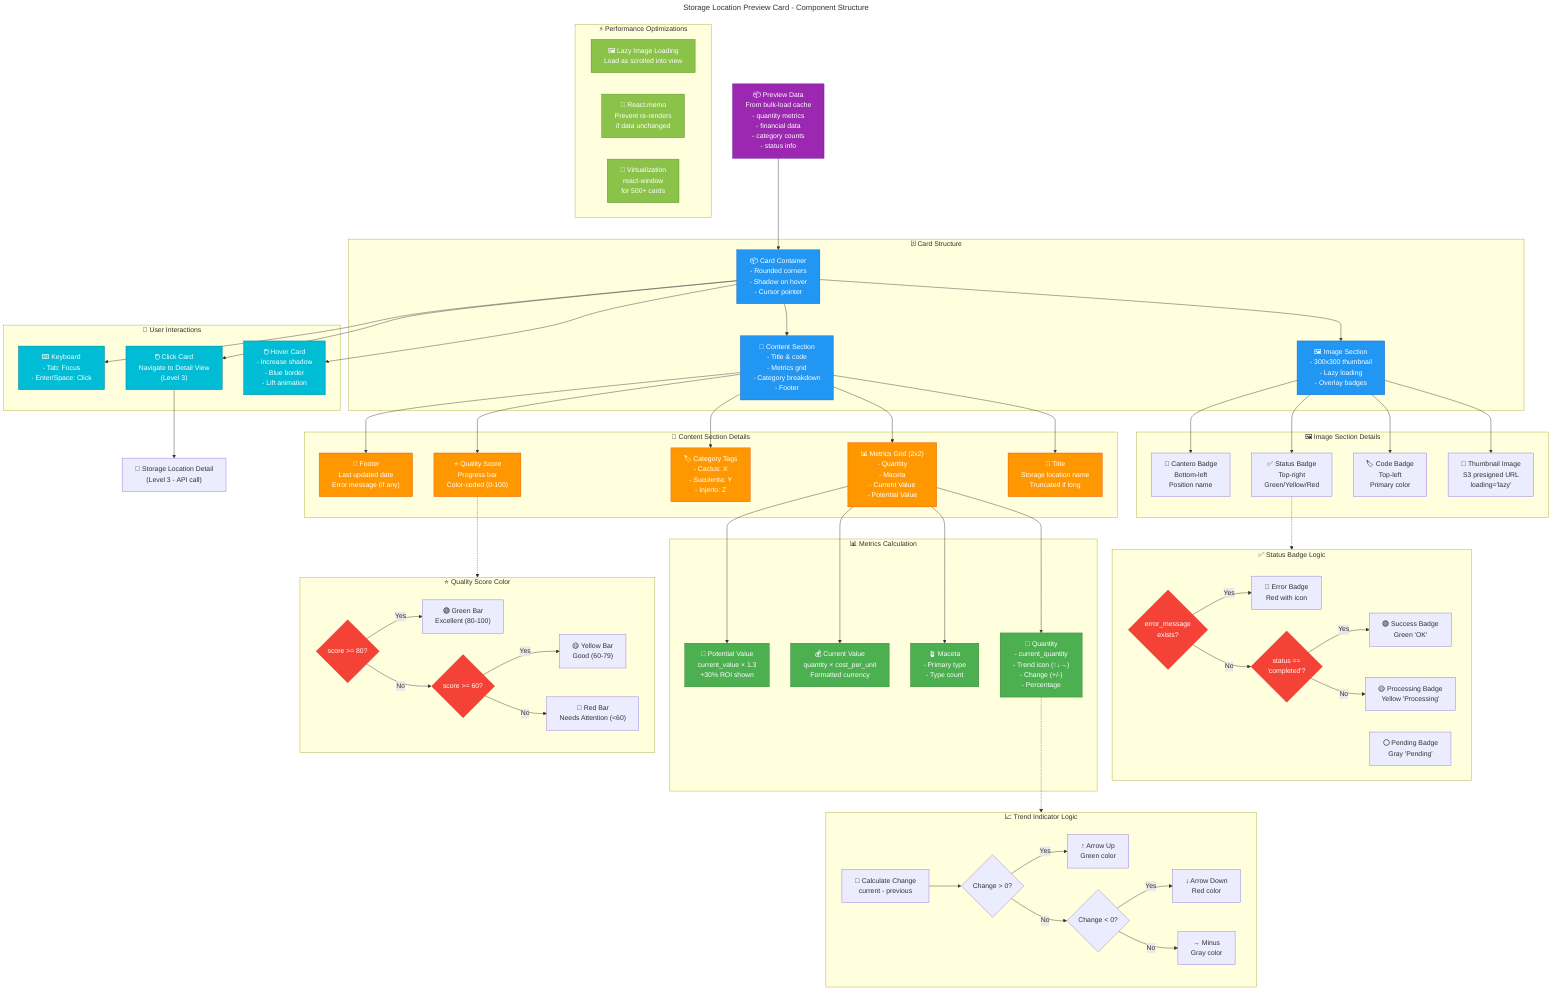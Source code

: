 ---
title: Storage Location Preview Card - Component Structure
---
graph TB
    %% Data Input
    PreviewData["📦 Preview Data<br/>From bulk-load cache<br/>- quantity metrics<br/>- financial data<br/>- category counts<br/>- status info"]

    %% Card Rendering
    subgraph CardStructure["🃏 Card Structure"]
        CardContainer["📦 Card Container<br/>- Rounded corners<br/>- Shadow on hover<br/>- Cursor pointer"]

        ImageSection["🖼️ Image Section<br/>- 300x300 thumbnail<br/>- Lazy loading<br/>- Overlay badges"]

        ContentSection["📄 Content Section<br/>- Title & code<br/>- Metrics grid<br/>- Category breakdown<br/>- Footer"]
    end

    PreviewData --> CardContainer
    CardContainer --> ImageSection
    CardContainer --> ContentSection

    %% Image Details
    subgraph ImageDetails["🖼️ Image Section Details"]
        Thumbnail["📸 Thumbnail Image<br/>S3 presigned URL<br/>loading='lazy'"]
        CodeBadge["🏷️ Code Badge<br/>Top-left<br/>Primary color"]
        StatusBadge["✅ Status Badge<br/>Top-right<br/>Green/Yellow/Red"]
        CanteroBadge["📍 Cantero Badge<br/>Bottom-left<br/>Position name"]

        ImageSection --> Thumbnail
        ImageSection --> CodeBadge
        ImageSection --> StatusBadge
        ImageSection --> CanteroBadge
    end

    %% Content Details
    subgraph ContentDetails["📄 Content Section Details"]
        Title["📝 Title<br/>Storage location name<br/>Truncated if long"]

        MetricsGrid["📊 Metrics Grid (2x2)<br/>- Quantity<br/>- Maceta<br/>- Current Value<br/>- Potential Value"]

        CategoryTags["🏷️ Category Tags<br/>- Cactus: X<br/>- Suculenta: Y<br/>- Injerto: Z"]

        QualityBar["⭐ Quality Score<br/>Progress bar<br/>Color-coded (0-100)"]

        Footer["📅 Footer<br/>Last updated date<br/>Error message (if any)"]
    end

    ContentSection --> Title
    ContentSection --> MetricsGrid
    ContentSection --> CategoryTags
    ContentSection --> QualityBar
    ContentSection --> Footer

    %% Metrics Details
    subgraph MetricsDetails["📊 Metrics Calculation"]
        QuantityMetric["🔢 Quantity<br/>- current_quantity<br/>- Trend icon (↑↓→)<br/>- Change (+/-)<br/>- Percentage"]

        MacetaMetric["🪴 Maceta<br/>- Primary type<br/>- Type count"]

        ValueMetric["💰 Current Value<br/>quantity × cost_per_unit<br/>Formatted currency"]

        PotentialMetric["💎 Potential Value<br/>current_value × 1.3<br/>+30% ROI shown"]
    end

    MetricsGrid --> QuantityMetric
    MetricsGrid --> MacetaMetric
    MetricsGrid --> ValueMetric
    MetricsGrid --> PotentialMetric

    %% Trend Calculation
    subgraph TrendLogic["📈 Trend Indicator Logic"]
        CalcChange["🧮 Calculate Change<br/>current - previous"]

        PositiveChange{"Change > 0?"}
        NegativeChange{"Change < 0?"}

        ArrowUp["↑ Arrow Up<br/>Green color"]
        ArrowDown["↓ Arrow Down<br/>Red color"]
        ArrowFlat["→ Minus<br/>Gray color"]

        CalcChange --> PositiveChange
        PositiveChange -->|"Yes"| ArrowUp
        PositiveChange -->|"No"| NegativeChange
        NegativeChange -->|"Yes"| ArrowDown
        NegativeChange -->|"No"| ArrowFlat
    end

    QuantityMetric -.-> TrendLogic

    %% Status Badge Logic
    subgraph StatusLogic["✅ Status Badge Logic"]
        CheckError{"error_message<br/>exists?"}
        CheckStatus{"status ==<br/>'completed'?"}

        ErrorBadge["🔴 Error Badge<br/>Red with icon"]
        SuccessBadge["🟢 Success Badge<br/>Green 'OK'"]
        ProcessingBadge["🟡 Processing Badge<br/>Yellow 'Processing'"]
        PendingBadge["⚪ Pending Badge<br/>Gray 'Pending'"]

        CheckError -->|"Yes"| ErrorBadge
        CheckError -->|"No"| CheckStatus
        CheckStatus -->|"Yes"| SuccessBadge
        CheckStatus -->|"No"| ProcessingBadge
    end

    StatusBadge -.-> StatusLogic

    %% Quality Score Logic
    subgraph QualityLogic["⭐ Quality Score Color"]
        CheckHigh{"score >= 80?"}
        CheckMedium{"score >= 60?"}

        GreenBar["🟢 Green Bar<br/>Excellent (80-100)"]
        YellowBar["🟡 Yellow Bar<br/>Good (60-79)"]
        RedBar["🔴 Red Bar<br/>Needs Attention (<60)"]

        CheckHigh -->|"Yes"| GreenBar
        CheckHigh -->|"No"| CheckMedium
        CheckMedium -->|"Yes"| YellowBar
        CheckMedium -->|"No"| RedBar
    end

    QualityBar -.-> QualityLogic

    %% User Interaction
    subgraph UserInteraction["💬 User Interactions"]
        HoverCard["🖱️ Hover Card<br/>- Increase shadow<br/>- Blue border<br/>- Lift animation"]

        ClickCard["🖱️ Click Card<br/>Navigate to Detail View<br/>(Level 3)"]

        KeyboardNav["⌨️ Keyboard<br/>- Tab: Focus<br/>- Enter/Space: Click"]
    end

    CardContainer --> HoverCard
    CardContainer --> ClickCard
    CardContainer --> KeyboardNav

    ClickCard --> DetailView["📸 Storage Location Detail<br/>(Level 3 - API call)"]

    %% Performance
    subgraph Performance["⚡ Performance Optimizations"]
        LazyLoad["🖼️ Lazy Image Loading<br/>Load as scrolled into view"]
        Memoization["🧠 React.memo<br/>Prevent re-renders<br/>if data unchanged"]
        Virtualization["📜 Virtualization<br/>react-window<br/>for 500+ cards"]
    end

    %% Styling
    classDef dataClass fill:#9C27B0,stroke:#6A1B9A,color:#fff
    classDef cardClass fill:#2196F3,stroke:#1565C0,color:#fff
    classDef contentClass fill:#FF9800,stroke:#E65100,color:#fff
    classDef metricsClass fill:#4CAF50,stroke:#2E7D32,color:#fff
    classDef logicClass fill:#F44336,stroke:#C62828,color:#fff
    classDef interactionClass fill:#00BCD4,stroke:#00838F,color:#fff
    classDef perfClass fill:#8BC34A,stroke:#558B2F,color:#fff

    class PreviewData dataClass
    class CardContainer,ImageSection,ContentSection cardClass
    class Title,MetricsGrid,CategoryTags,QualityBar,Footer contentClass
    class QuantityMetric,MacetaMetric,ValueMetric,PotentialMetric metricsClass
    class CheckError,CheckStatus,CheckHigh,CheckMedium logicClass
    class HoverCard,ClickCard,KeyboardNav interactionClass
    class LazyLoad,Memoization,Virtualization perfClass
